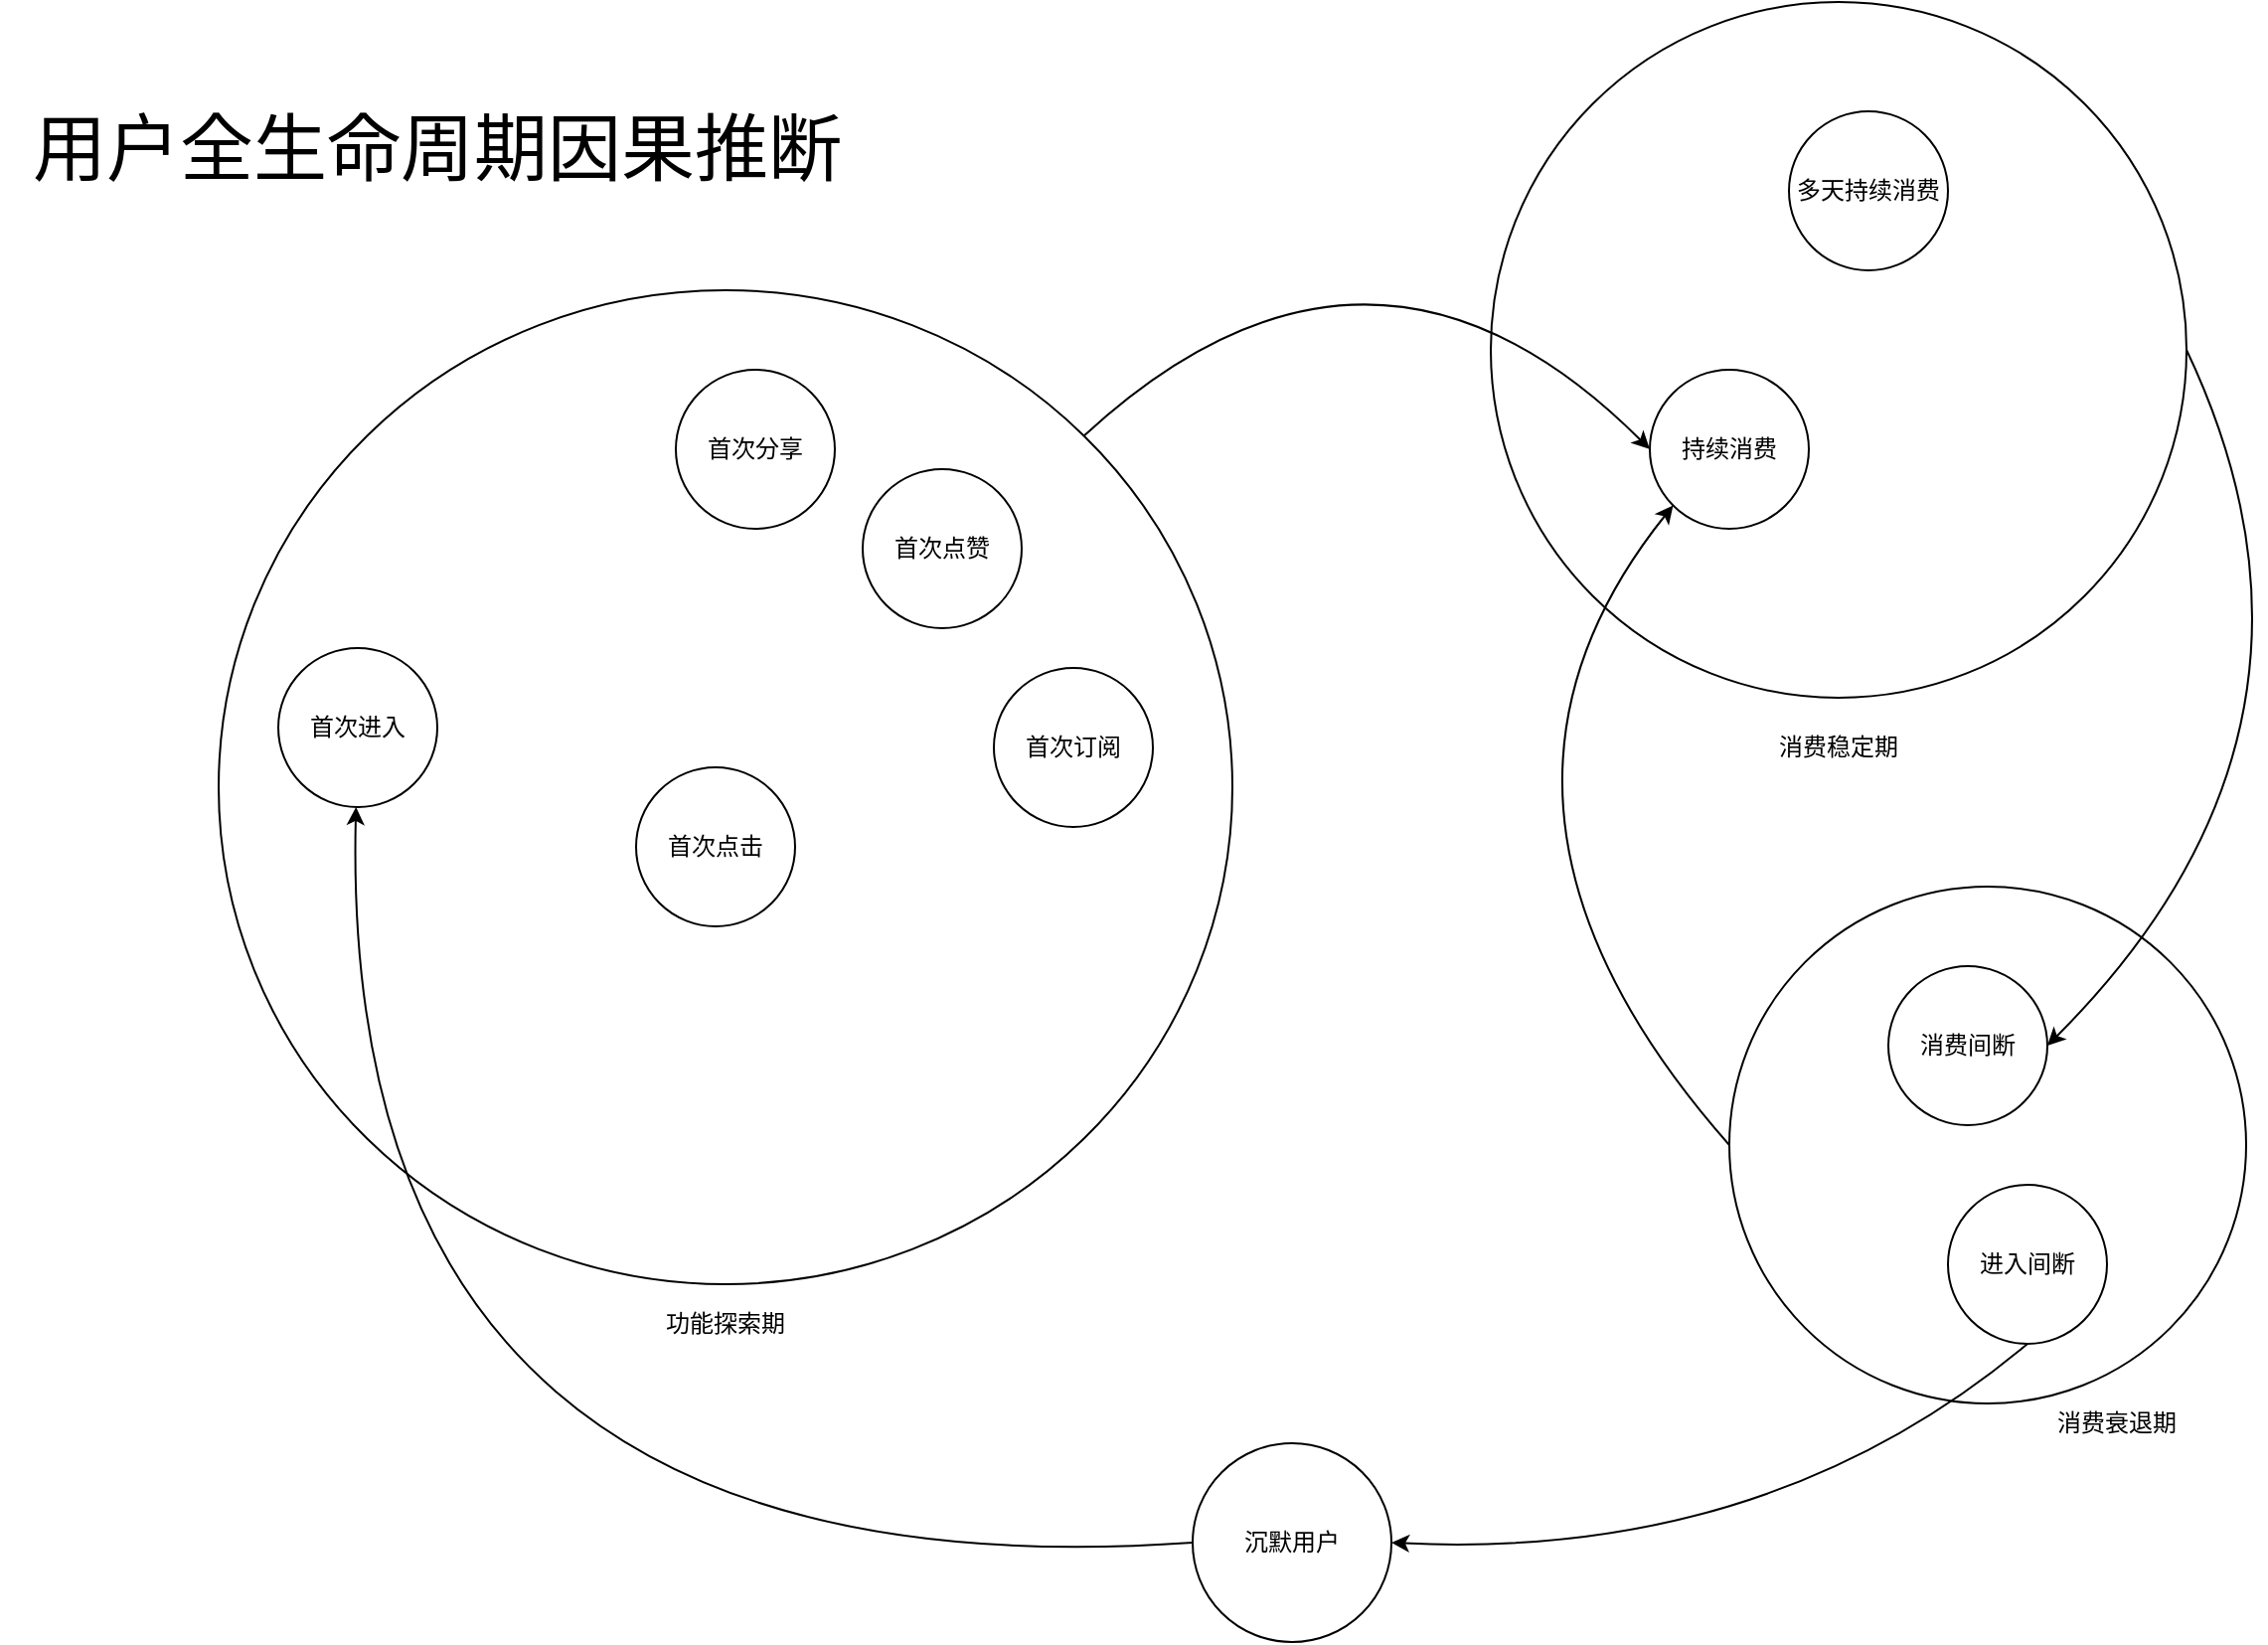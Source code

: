 <mxfile version="14.1.3" type="github">
  <diagram id="onGxwslfQfSlBnFe0gaD" name="Page-1">
    <mxGraphModel dx="2295" dy="2000" grid="1" gridSize="10" guides="1" tooltips="1" connect="1" arrows="1" fold="1" page="1" pageScale="1" pageWidth="827" pageHeight="1169" math="0" shadow="0">
      <root>
        <mxCell id="0" />
        <mxCell id="1" parent="0" />
        <mxCell id="l4tDG3tHfzlViM59Esea-2" value="" style="ellipse;whiteSpace=wrap;html=1;" vertex="1" parent="1">
          <mxGeometry x="10" y="-120" width="510" height="500" as="geometry" />
        </mxCell>
        <mxCell id="l4tDG3tHfzlViM59Esea-3" value="" style="ellipse;whiteSpace=wrap;html=1;" vertex="1" parent="1">
          <mxGeometry x="650" y="-265" width="350" height="350" as="geometry" />
        </mxCell>
        <mxCell id="l4tDG3tHfzlViM59Esea-4" value="功能探索期" style="text;html=1;strokeColor=none;fillColor=none;align=center;verticalAlign=middle;whiteSpace=wrap;rounded=0;" vertex="1" parent="1">
          <mxGeometry x="190" y="390" width="150" height="20" as="geometry" />
        </mxCell>
        <mxCell id="l4tDG3tHfzlViM59Esea-5" value="消费稳定期" style="text;html=1;strokeColor=none;fillColor=none;align=center;verticalAlign=middle;whiteSpace=wrap;rounded=0;" vertex="1" parent="1">
          <mxGeometry x="750" y="100" width="150" height="20" as="geometry" />
        </mxCell>
        <mxCell id="l4tDG3tHfzlViM59Esea-6" value="" style="ellipse;whiteSpace=wrap;html=1;" vertex="1" parent="1">
          <mxGeometry x="770" y="180" width="260" height="260" as="geometry" />
        </mxCell>
        <mxCell id="l4tDG3tHfzlViM59Esea-7" value="消费衰退期" style="text;html=1;strokeColor=none;fillColor=none;align=center;verticalAlign=middle;whiteSpace=wrap;rounded=0;" vertex="1" parent="1">
          <mxGeometry x="890" y="440" width="150" height="20" as="geometry" />
        </mxCell>
        <mxCell id="l4tDG3tHfzlViM59Esea-8" value="首次点击" style="ellipse;whiteSpace=wrap;html=1;aspect=fixed;" vertex="1" parent="1">
          <mxGeometry x="220" y="120" width="80" height="80" as="geometry" />
        </mxCell>
        <mxCell id="l4tDG3tHfzlViM59Esea-9" value="首次分享" style="ellipse;whiteSpace=wrap;html=1;aspect=fixed;" vertex="1" parent="1">
          <mxGeometry x="240" y="-80" width="80" height="80" as="geometry" />
        </mxCell>
        <mxCell id="l4tDG3tHfzlViM59Esea-10" value="首次点赞" style="ellipse;whiteSpace=wrap;html=1;aspect=fixed;" vertex="1" parent="1">
          <mxGeometry x="334" y="-30" width="80" height="80" as="geometry" />
        </mxCell>
        <mxCell id="l4tDG3tHfzlViM59Esea-11" value="沉默用户" style="ellipse;whiteSpace=wrap;html=1;" vertex="1" parent="1">
          <mxGeometry x="500" y="460" width="100" height="100" as="geometry" />
        </mxCell>
        <mxCell id="l4tDG3tHfzlViM59Esea-13" value="用户全生命周期因果推断" style="text;html=1;strokeColor=none;fillColor=none;align=center;verticalAlign=middle;whiteSpace=wrap;rounded=0;fontSize=37;" vertex="1" parent="1">
          <mxGeometry x="-100" y="-200" width="440" height="20" as="geometry" />
        </mxCell>
        <mxCell id="l4tDG3tHfzlViM59Esea-14" value="持续消费" style="ellipse;whiteSpace=wrap;html=1;aspect=fixed;" vertex="1" parent="1">
          <mxGeometry x="730" y="-80" width="80" height="80" as="geometry" />
        </mxCell>
        <mxCell id="l4tDG3tHfzlViM59Esea-16" value="首次订阅" style="ellipse;whiteSpace=wrap;html=1;aspect=fixed;" vertex="1" parent="1">
          <mxGeometry x="400" y="70" width="80" height="80" as="geometry" />
        </mxCell>
        <mxCell id="l4tDG3tHfzlViM59Esea-21" value="" style="endArrow=classic;html=1;fontSize=37;exitX=1;exitY=0;exitDx=0;exitDy=0;curved=1;entryX=0;entryY=0.5;entryDx=0;entryDy=0;" edge="1" parent="1" source="l4tDG3tHfzlViM59Esea-2" target="l4tDG3tHfzlViM59Esea-14">
          <mxGeometry width="50" height="50" relative="1" as="geometry">
            <mxPoint x="600" y="240" as="sourcePoint" />
            <mxPoint x="600" y="-60" as="targetPoint" />
            <Array as="points">
              <mxPoint x="590" y="-180" />
            </Array>
          </mxGeometry>
        </mxCell>
        <mxCell id="l4tDG3tHfzlViM59Esea-22" value="" style="endArrow=classic;html=1;fontSize=37;entryX=1;entryY=0.5;entryDx=0;entryDy=0;exitX=1;exitY=0.5;exitDx=0;exitDy=0;curved=1;" edge="1" parent="1" source="l4tDG3tHfzlViM59Esea-3" target="l4tDG3tHfzlViM59Esea-26">
          <mxGeometry width="50" height="50" relative="1" as="geometry">
            <mxPoint x="680" y="260" as="sourcePoint" />
            <mxPoint x="730" y="210" as="targetPoint" />
            <Array as="points">
              <mxPoint x="1090" y="100" />
            </Array>
          </mxGeometry>
        </mxCell>
        <mxCell id="l4tDG3tHfzlViM59Esea-23" value="" style="endArrow=classic;html=1;fontSize=37;entryX=1;entryY=0.5;entryDx=0;entryDy=0;exitX=0.5;exitY=1;exitDx=0;exitDy=0;curved=1;" edge="1" parent="1" source="l4tDG3tHfzlViM59Esea-27" target="l4tDG3tHfzlViM59Esea-11">
          <mxGeometry width="50" height="50" relative="1" as="geometry">
            <mxPoint x="780" y="510" as="sourcePoint" />
            <mxPoint x="830" y="460" as="targetPoint" />
            <Array as="points">
              <mxPoint x="790" y="519" />
            </Array>
          </mxGeometry>
        </mxCell>
        <mxCell id="l4tDG3tHfzlViM59Esea-26" value="消费间断" style="ellipse;whiteSpace=wrap;html=1;aspect=fixed;" vertex="1" parent="1">
          <mxGeometry x="850" y="220" width="80" height="80" as="geometry" />
        </mxCell>
        <mxCell id="l4tDG3tHfzlViM59Esea-27" value="进入间断" style="ellipse;whiteSpace=wrap;html=1;aspect=fixed;" vertex="1" parent="1">
          <mxGeometry x="880" y="330" width="80" height="80" as="geometry" />
        </mxCell>
        <mxCell id="l4tDG3tHfzlViM59Esea-28" value="首次进入" style="ellipse;whiteSpace=wrap;html=1;aspect=fixed;" vertex="1" parent="1">
          <mxGeometry x="40" y="60" width="80" height="80" as="geometry" />
        </mxCell>
        <mxCell id="l4tDG3tHfzlViM59Esea-30" value="" style="endArrow=classic;html=1;fontSize=37;exitX=0;exitY=0.5;exitDx=0;exitDy=0;curved=1;entryX=0;entryY=1;entryDx=0;entryDy=0;" edge="1" parent="1" source="l4tDG3tHfzlViM59Esea-6" target="l4tDG3tHfzlViM59Esea-14">
          <mxGeometry width="50" height="50" relative="1" as="geometry">
            <mxPoint x="620" y="220" as="sourcePoint" />
            <mxPoint x="610" y="-45" as="targetPoint" />
            <Array as="points">
              <mxPoint x="620" y="140" />
            </Array>
          </mxGeometry>
        </mxCell>
        <mxCell id="l4tDG3tHfzlViM59Esea-39" value="多天持续消费" style="ellipse;whiteSpace=wrap;html=1;aspect=fixed;" vertex="1" parent="1">
          <mxGeometry x="800" y="-210" width="80" height="80" as="geometry" />
        </mxCell>
        <mxCell id="l4tDG3tHfzlViM59Esea-44" value="" style="endArrow=classic;html=1;fontSize=14;exitX=0;exitY=0.5;exitDx=0;exitDy=0;curved=1;" edge="1" parent="1" source="l4tDG3tHfzlViM59Esea-11" target="l4tDG3tHfzlViM59Esea-28">
          <mxGeometry width="50" height="50" relative="1" as="geometry">
            <mxPoint x="-150" y="460" as="sourcePoint" />
            <mxPoint y="380" as="targetPoint" />
            <Array as="points">
              <mxPoint x="70" y="540" />
            </Array>
          </mxGeometry>
        </mxCell>
      </root>
    </mxGraphModel>
  </diagram>
</mxfile>
